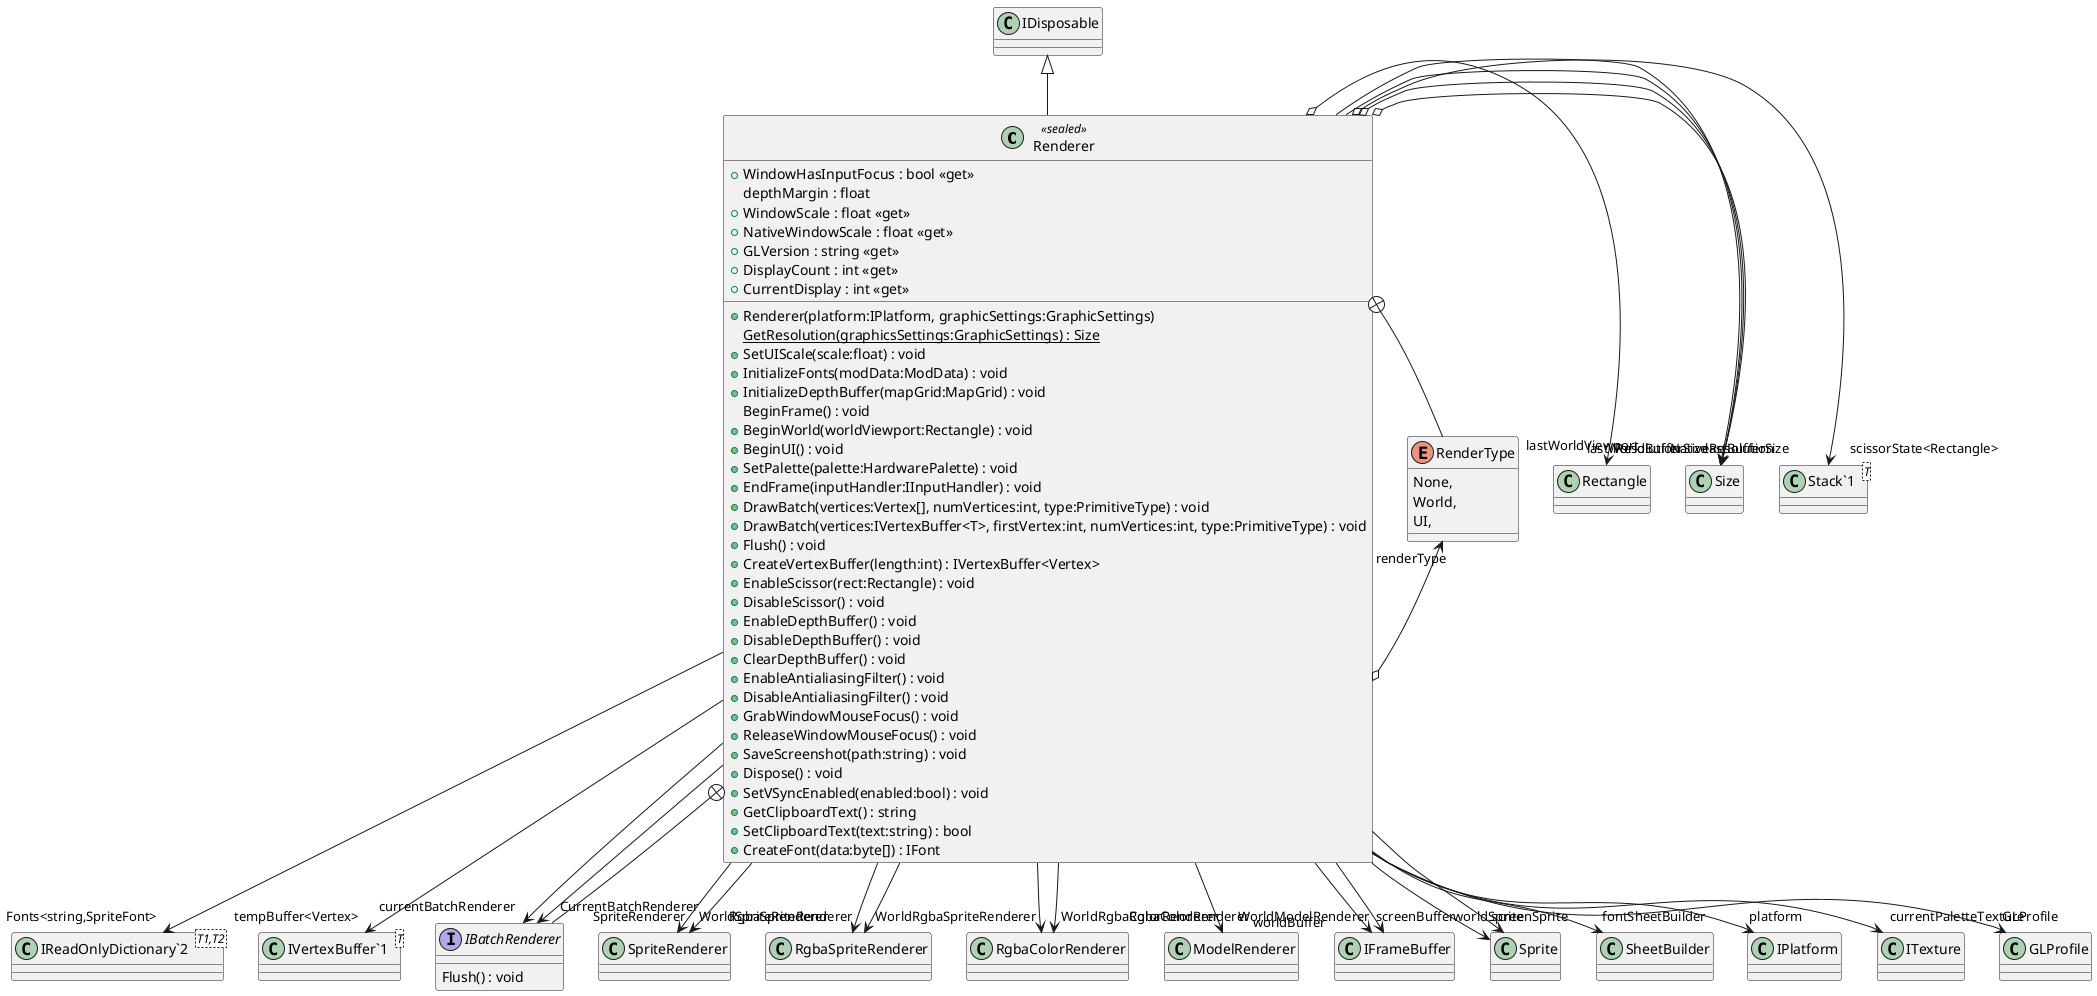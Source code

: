 @startuml
class Renderer <<sealed>> {
    + WindowHasInputFocus : bool <<get>>
    depthMargin : float
    + Renderer(platform:IPlatform, graphicSettings:GraphicSettings)
    {static} GetResolution(graphicsSettings:GraphicSettings) : Size
    + SetUIScale(scale:float) : void
    + InitializeFonts(modData:ModData) : void
    + InitializeDepthBuffer(mapGrid:MapGrid) : void
    BeginFrame() : void
    + BeginWorld(worldViewport:Rectangle) : void
    + BeginUI() : void
    + SetPalette(palette:HardwarePalette) : void
    + EndFrame(inputHandler:IInputHandler) : void
    + DrawBatch(vertices:Vertex[], numVertices:int, type:PrimitiveType) : void
    + DrawBatch(vertices:IVertexBuffer<T>, firstVertex:int, numVertices:int, type:PrimitiveType) : void
    + Flush() : void
    + WindowScale : float <<get>>
    + NativeWindowScale : float <<get>>
    + CreateVertexBuffer(length:int) : IVertexBuffer<Vertex>
    + EnableScissor(rect:Rectangle) : void
    + DisableScissor() : void
    + EnableDepthBuffer() : void
    + DisableDepthBuffer() : void
    + ClearDepthBuffer() : void
    + EnableAntialiasingFilter() : void
    + DisableAntialiasingFilter() : void
    + GrabWindowMouseFocus() : void
    + ReleaseWindowMouseFocus() : void
    + SaveScreenshot(path:string) : void
    + Dispose() : void
    + SetVSyncEnabled(enabled:bool) : void
    + GetClipboardText() : string
    + SetClipboardText(text:string) : bool
    + GLVersion : string <<get>>
    + CreateFont(data:byte[]) : IFont
    + DisplayCount : int <<get>>
    + CurrentDisplay : int <<get>>
}
enum RenderType {
    None,
    World,
    UI,
}
class "IReadOnlyDictionary`2"<T1,T2> {
}
class "IVertexBuffer`1"<T> {
}
class "Stack`1"<T> {
}
interface IBatchRenderer {
    Flush() : void
}
IDisposable <|-- Renderer
Renderer --> "WorldSpriteRenderer" SpriteRenderer
Renderer --> "WorldRgbaSpriteRenderer" RgbaSpriteRenderer
Renderer --> "WorldRgbaColorRenderer" RgbaColorRenderer
Renderer --> "WorldModelRenderer" ModelRenderer
Renderer --> "RgbaColorRenderer" RgbaColorRenderer
Renderer --> "SpriteRenderer" SpriteRenderer
Renderer --> "RgbaSpriteRenderer" RgbaSpriteRenderer
Renderer --> "Fonts<string,SpriteFont>" "IReadOnlyDictionary`2"
Renderer --> "tempBuffer<Vertex>" "IVertexBuffer`1"
Renderer o-> "scissorState<Rectangle>" "Stack`1"
Renderer --> "screenBuffer" IFrameBuffer
Renderer --> "screenSprite" Sprite
Renderer --> "worldBuffer" IFrameBuffer
Renderer --> "worldSprite" Sprite
Renderer --> "fontSheetBuilder" SheetBuilder
Renderer --> "platform" IPlatform
Renderer o-> "lastBufferSize" Size
Renderer o-> "lastWorldBufferSize" Size
Renderer o-> "lastWorldViewport" Rectangle
Renderer --> "currentPaletteTexture" ITexture
Renderer --> "currentBatchRenderer" IBatchRenderer
Renderer o-> "renderType" RenderType
Renderer --> "Resolution" Size
Renderer --> "NativeResolution" Size
Renderer --> "GLProfile" GLProfile
Renderer --> "CurrentBatchRenderer" IBatchRenderer
Renderer +-- RenderType
Renderer +-- IBatchRenderer
@enduml
